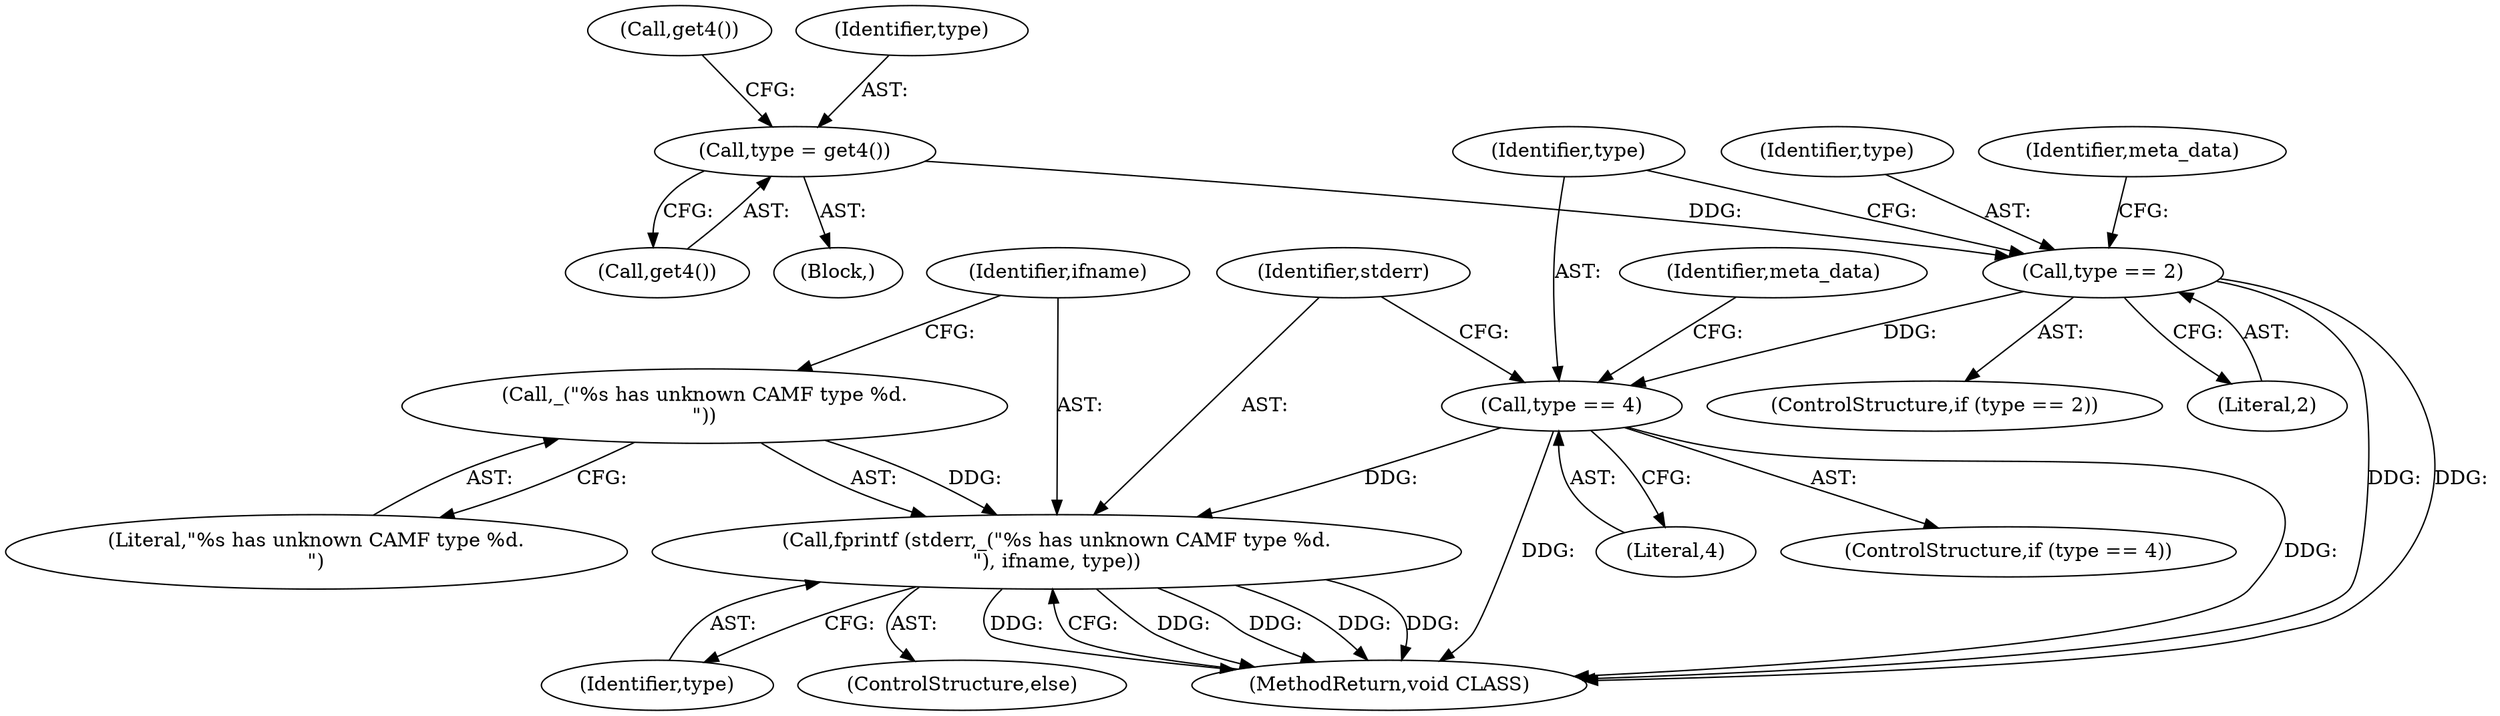digraph "0_LibRaw-demosaic-pack-GPL2_194f592e205990ea8fce72b6c571c14350aca716_0@API" {
"1000322" [label="(Call,fprintf (stderr,_(\"%s has unknown CAMF type %d.\n\"), ifname, type))"];
"1000324" [label="(Call,_(\"%s has unknown CAMF type %d.\n\"))"];
"1000202" [label="(Call,type == 4)"];
"1000148" [label="(Call,type == 2)"];
"1000120" [label="(Call,type = get4())"];
"1000148" [label="(Call,type == 2)"];
"1000204" [label="(Literal,4)"];
"1000328" [label="(MethodReturn,void CLASS)"];
"1000201" [label="(ControlStructure,if (type == 4))"];
"1000327" [label="(Identifier,type)"];
"1000123" [label="(Call,get4())"];
"1000321" [label="(ControlStructure,else)"];
"1000203" [label="(Identifier,type)"];
"1000325" [label="(Literal,\"%s has unknown CAMF type %d.\n\")"];
"1000149" [label="(Identifier,type)"];
"1000322" [label="(Call,fprintf (stderr,_(\"%s has unknown CAMF type %d.\n\"), ifname, type))"];
"1000147" [label="(ControlStructure,if (type == 2))"];
"1000121" [label="(Identifier,type)"];
"1000324" [label="(Call,_(\"%s has unknown CAMF type %d.\n\"))"];
"1000101" [label="(Block,)"];
"1000120" [label="(Call,type = get4())"];
"1000153" [label="(Identifier,meta_data)"];
"1000323" [label="(Identifier,stderr)"];
"1000326" [label="(Identifier,ifname)"];
"1000202" [label="(Call,type == 4)"];
"1000150" [label="(Literal,2)"];
"1000207" [label="(Identifier,meta_data)"];
"1000122" [label="(Call,get4())"];
"1000322" -> "1000321"  [label="AST: "];
"1000322" -> "1000327"  [label="CFG: "];
"1000323" -> "1000322"  [label="AST: "];
"1000324" -> "1000322"  [label="AST: "];
"1000326" -> "1000322"  [label="AST: "];
"1000327" -> "1000322"  [label="AST: "];
"1000328" -> "1000322"  [label="CFG: "];
"1000322" -> "1000328"  [label="DDG: "];
"1000322" -> "1000328"  [label="DDG: "];
"1000322" -> "1000328"  [label="DDG: "];
"1000322" -> "1000328"  [label="DDG: "];
"1000322" -> "1000328"  [label="DDG: "];
"1000324" -> "1000322"  [label="DDG: "];
"1000202" -> "1000322"  [label="DDG: "];
"1000324" -> "1000325"  [label="CFG: "];
"1000325" -> "1000324"  [label="AST: "];
"1000326" -> "1000324"  [label="CFG: "];
"1000202" -> "1000201"  [label="AST: "];
"1000202" -> "1000204"  [label="CFG: "];
"1000203" -> "1000202"  [label="AST: "];
"1000204" -> "1000202"  [label="AST: "];
"1000207" -> "1000202"  [label="CFG: "];
"1000323" -> "1000202"  [label="CFG: "];
"1000202" -> "1000328"  [label="DDG: "];
"1000202" -> "1000328"  [label="DDG: "];
"1000148" -> "1000202"  [label="DDG: "];
"1000148" -> "1000147"  [label="AST: "];
"1000148" -> "1000150"  [label="CFG: "];
"1000149" -> "1000148"  [label="AST: "];
"1000150" -> "1000148"  [label="AST: "];
"1000153" -> "1000148"  [label="CFG: "];
"1000203" -> "1000148"  [label="CFG: "];
"1000148" -> "1000328"  [label="DDG: "];
"1000148" -> "1000328"  [label="DDG: "];
"1000120" -> "1000148"  [label="DDG: "];
"1000120" -> "1000101"  [label="AST: "];
"1000120" -> "1000122"  [label="CFG: "];
"1000121" -> "1000120"  [label="AST: "];
"1000122" -> "1000120"  [label="AST: "];
"1000123" -> "1000120"  [label="CFG: "];
}
